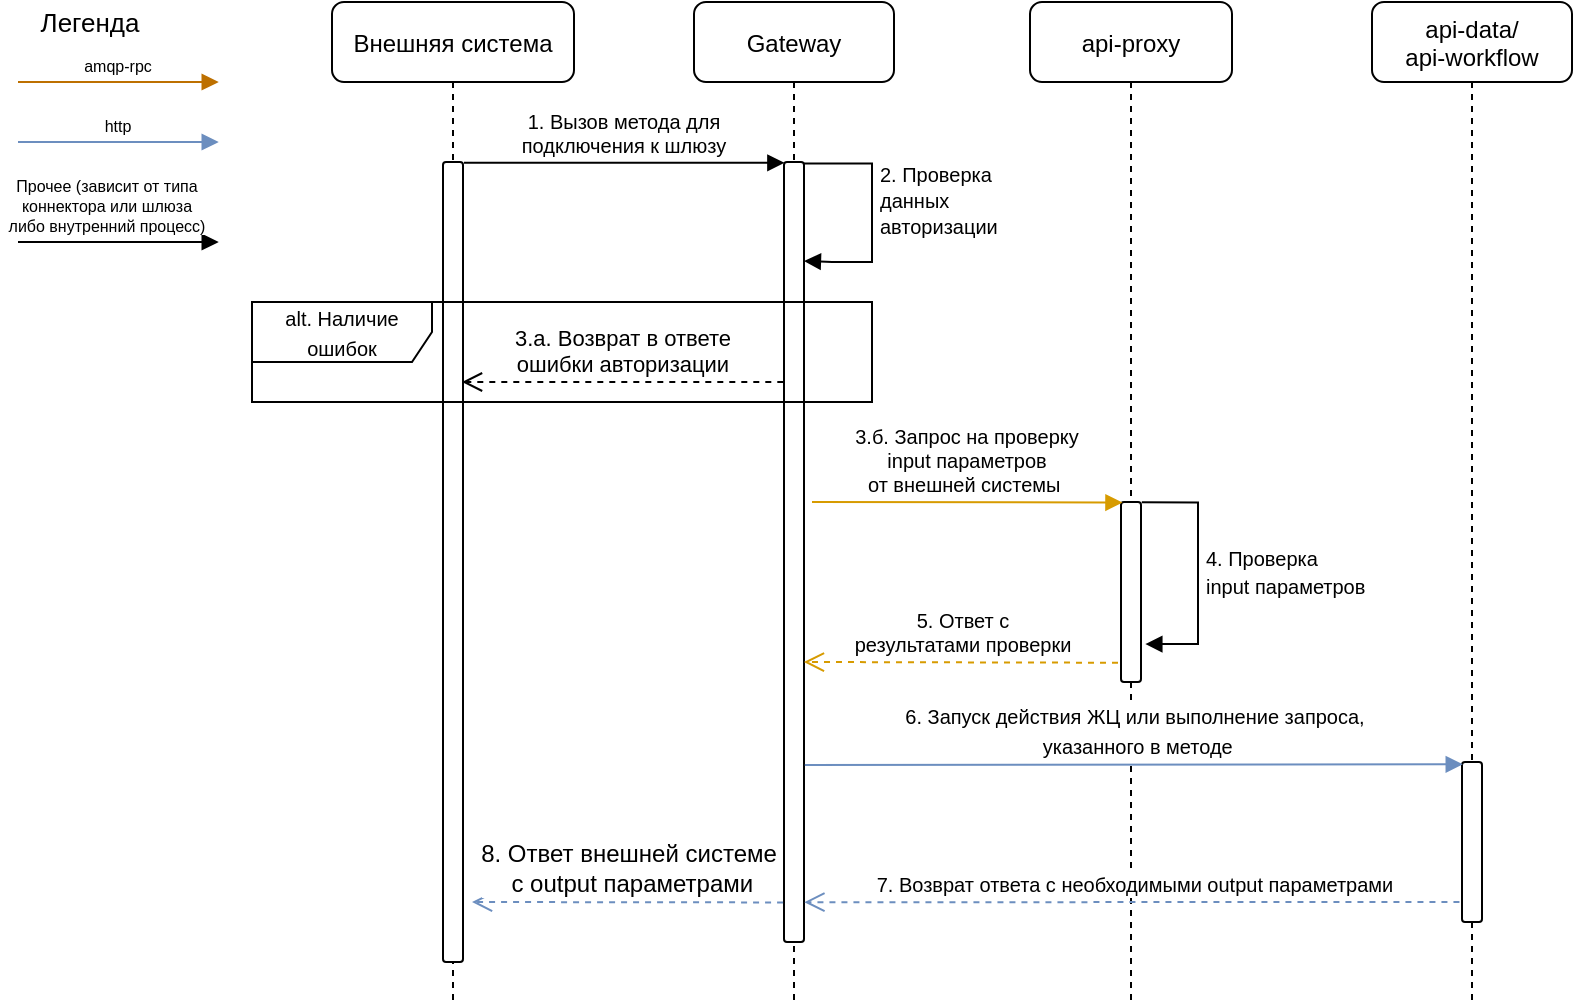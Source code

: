 <mxfile version="21.6.8" type="github">
  <diagram id="KDu2pqD8I73wpTm_DLH5" name="Страница 1">
    <mxGraphModel dx="1647" dy="-1477" grid="1" gridSize="10" guides="1" tooltips="1" connect="1" arrows="1" fold="1" page="1" pageScale="1" pageWidth="827" pageHeight="1169" math="0" shadow="0">
      <root>
        <mxCell id="0" />
        <mxCell id="1" parent="0" />
        <mxCell id="p7jQ2xvVFgrjoR0aqUAW-5" value="amqp-rpc" style="verticalAlign=bottom;endArrow=block;shadow=0;strokeWidth=1;fontSize=8;entryX=-0.033;entryY=0.001;entryDx=0;entryDy=0;entryPerimeter=0;fillColor=#f0a30a;strokeColor=#BD7000;" parent="1" edge="1">
          <mxGeometry relative="1" as="geometry">
            <mxPoint x="43" y="2400" as="sourcePoint" />
            <mxPoint x="143.37" y="2400" as="targetPoint" />
          </mxGeometry>
        </mxCell>
        <mxCell id="p7jQ2xvVFgrjoR0aqUAW-6" value="http" style="verticalAlign=bottom;endArrow=block;shadow=0;strokeWidth=1;fontSize=8;entryX=-0.033;entryY=0.001;entryDx=0;entryDy=0;entryPerimeter=0;gradientColor=#7ea6e0;fillColor=#dae8fc;strokeColor=#6c8ebf;" parent="1" edge="1">
          <mxGeometry relative="1" as="geometry">
            <mxPoint x="43" y="2430" as="sourcePoint" />
            <mxPoint x="143.37" y="2430" as="targetPoint" />
          </mxGeometry>
        </mxCell>
        <mxCell id="p7jQ2xvVFgrjoR0aqUAW-7" value="Прочее (зависит от типа &#xa;коннектора или шлюза&#xa; либо внутренний процесс) " style="verticalAlign=bottom;endArrow=block;shadow=0;strokeWidth=1;fontSize=8;entryX=-0.033;entryY=0.001;entryDx=0;entryDy=0;entryPerimeter=0;" parent="1" edge="1">
          <mxGeometry x="-0.115" relative="1" as="geometry">
            <mxPoint x="43" y="2480" as="sourcePoint" />
            <mxPoint x="143.37" y="2480" as="targetPoint" />
            <mxPoint as="offset" />
          </mxGeometry>
        </mxCell>
        <mxCell id="p7jQ2xvVFgrjoR0aqUAW-8" value="Легенда" style="text;html=1;strokeColor=none;fillColor=none;align=center;verticalAlign=middle;whiteSpace=wrap;rounded=0;fontSize=13;" parent="1" vertex="1">
          <mxGeometry x="59" y="2360" width="40" height="20" as="geometry" />
        </mxCell>
        <mxCell id="p7jQ2xvVFgrjoR0aqUAW-9" value="Gateway" style="shape=umlLifeline;perimeter=lifelinePerimeter;container=1;collapsible=0;recursiveResize=0;rounded=1;shadow=0;strokeWidth=1;" parent="1" vertex="1">
          <mxGeometry x="381" y="2360" width="100" height="500" as="geometry" />
        </mxCell>
        <mxCell id="p7jQ2xvVFgrjoR0aqUAW-10" value="" style="points=[];perimeter=orthogonalPerimeter;rounded=1;shadow=0;strokeWidth=1;" parent="p7jQ2xvVFgrjoR0aqUAW-9" vertex="1">
          <mxGeometry x="45" y="80" width="10" height="390" as="geometry" />
        </mxCell>
        <mxCell id="p7jQ2xvVFgrjoR0aqUAW-11" value="&lt;span style=&quot;font-size: 10px&quot;&gt;2. Проверка &lt;br&gt;данных&lt;br&gt;авторизации&lt;/span&gt;" style="html=1;align=left;spacingLeft=2;endArrow=block;rounded=1;edgeStyle=orthogonalEdgeStyle;curved=0;rounded=0;exitX=0.974;exitY=0.002;exitDx=0;exitDy=0;exitPerimeter=0;entryX=0.994;entryY=0.127;entryDx=0;entryDy=0;entryPerimeter=0;" parent="p7jQ2xvVFgrjoR0aqUAW-9" source="p7jQ2xvVFgrjoR0aqUAW-10" target="p7jQ2xvVFgrjoR0aqUAW-10" edge="1">
          <mxGeometry x="-0.106" relative="1" as="geometry">
            <mxPoint x="168" y="130" as="sourcePoint" />
            <Array as="points">
              <mxPoint x="89" y="81" />
              <mxPoint x="89" y="130" />
              <mxPoint x="69" y="130" />
              <mxPoint x="69" y="130" />
            </Array>
            <mxPoint x="168" y="170" as="targetPoint" />
            <mxPoint as="offset" />
          </mxGeometry>
        </mxCell>
        <mxCell id="p7jQ2xvVFgrjoR0aqUAW-12" value="Внешняя система" style="shape=umlLifeline;perimeter=lifelinePerimeter;container=1;collapsible=0;recursiveResize=0;rounded=1;shadow=0;strokeWidth=1;" parent="1" vertex="1">
          <mxGeometry x="200" y="2360" width="121" height="500" as="geometry" />
        </mxCell>
        <mxCell id="p7jQ2xvVFgrjoR0aqUAW-13" value="api-proxy" style="shape=umlLifeline;perimeter=lifelinePerimeter;container=1;collapsible=0;recursiveResize=0;rounded=1;shadow=0;strokeWidth=1;" parent="1" vertex="1">
          <mxGeometry x="549" y="2360" width="101" height="500" as="geometry" />
        </mxCell>
        <mxCell id="p7jQ2xvVFgrjoR0aqUAW-14" value="" style="points=[];perimeter=orthogonalPerimeter;rounded=1;shadow=0;strokeWidth=1;" parent="p7jQ2xvVFgrjoR0aqUAW-13" vertex="1">
          <mxGeometry x="45.5" y="250" width="10" height="90" as="geometry" />
        </mxCell>
        <mxCell id="p7jQ2xvVFgrjoR0aqUAW-15" value="&lt;font style=&quot;font-size: 10px&quot;&gt;4. Проверка&lt;br&gt;input параметров&lt;br&gt;&lt;/font&gt;" style="html=1;align=left;spacingLeft=2;endArrow=block;rounded=1;edgeStyle=orthogonalEdgeStyle;curved=0;rounded=0;exitX=1.041;exitY=0.002;exitDx=0;exitDy=0;exitPerimeter=0;entryX=1.217;entryY=0.789;entryDx=0;entryDy=0;entryPerimeter=0;" parent="p7jQ2xvVFgrjoR0aqUAW-13" source="p7jQ2xvVFgrjoR0aqUAW-14" target="p7jQ2xvVFgrjoR0aqUAW-14" edge="1">
          <mxGeometry relative="1" as="geometry">
            <mxPoint x="61" y="250.0" as="sourcePoint" />
            <Array as="points">
              <mxPoint x="84" y="250" />
              <mxPoint x="84" y="321" />
            </Array>
            <mxPoint x="61.83" y="300.96" as="targetPoint" />
          </mxGeometry>
        </mxCell>
        <mxCell id="p7jQ2xvVFgrjoR0aqUAW-16" value="api-data/&#xa;api-workflow" style="shape=umlLifeline;perimeter=lifelinePerimeter;container=1;collapsible=0;recursiveResize=0;rounded=1;shadow=0;strokeWidth=1;" parent="1" vertex="1">
          <mxGeometry x="720" y="2360" width="100" height="500" as="geometry" />
        </mxCell>
        <mxCell id="p7jQ2xvVFgrjoR0aqUAW-17" value="" style="points=[];perimeter=orthogonalPerimeter;rounded=1;shadow=0;strokeWidth=1;" parent="p7jQ2xvVFgrjoR0aqUAW-16" vertex="1">
          <mxGeometry x="45" y="380" width="10" height="80" as="geometry" />
        </mxCell>
        <mxCell id="p7jQ2xvVFgrjoR0aqUAW-18" value="" style="points=[];perimeter=orthogonalPerimeter;rounded=1;shadow=0;strokeWidth=1;" parent="1" vertex="1">
          <mxGeometry x="255.5" y="2440" width="10" height="400" as="geometry" />
        </mxCell>
        <mxCell id="p7jQ2xvVFgrjoR0aqUAW-19" value="1. Вызов метода для &#xa;подключения к шлюзу" style="verticalAlign=bottom;endArrow=block;shadow=0;strokeWidth=1;fontSize=10;exitX=1.05;exitY=0.001;exitDx=0;exitDy=0;exitPerimeter=0;entryX=0.019;entryY=0.001;entryDx=0;entryDy=0;entryPerimeter=0;" parent="1" source="p7jQ2xvVFgrjoR0aqUAW-18" target="p7jQ2xvVFgrjoR0aqUAW-10" edge="1">
          <mxGeometry relative="1" as="geometry">
            <mxPoint x="370" y="2470" as="sourcePoint" />
            <mxPoint x="370" y="2730" as="targetPoint" />
          </mxGeometry>
        </mxCell>
        <mxCell id="p7jQ2xvVFgrjoR0aqUAW-20" value="3.a. Возврат в ответе &lt;br&gt;ошибки авторизации" style="html=1;verticalAlign=bottom;endArrow=open;dashed=1;endSize=8;edgeStyle=elbowEdgeStyle;elbow=vertical;curved=0;rounded=1;exitX=-0.035;exitY=0.282;exitDx=0;exitDy=0;exitPerimeter=0;" parent="1" source="p7jQ2xvVFgrjoR0aqUAW-10" edge="1">
          <mxGeometry relative="1" as="geometry">
            <mxPoint x="670" y="2550" as="sourcePoint" />
            <mxPoint x="265" y="2550" as="targetPoint" />
            <Array as="points">
              <mxPoint x="340" y="2550" />
            </Array>
          </mxGeometry>
        </mxCell>
        <mxCell id="p7jQ2xvVFgrjoR0aqUAW-21" value="3.б. Запрос на проверку&#xa;input параметров &#xa;от внешней системы " style="verticalAlign=bottom;endArrow=block;shadow=0;strokeWidth=1;fontSize=10;gradientColor=#ffa500;fillColor=#ffcd28;strokeColor=#d79b00;entryX=0.073;entryY=0.003;entryDx=0;entryDy=0;entryPerimeter=0;" parent="1" target="p7jQ2xvVFgrjoR0aqUAW-14" edge="1">
          <mxGeometry relative="1" as="geometry">
            <mxPoint x="440" y="2610" as="sourcePoint" />
            <mxPoint x="590" y="2610" as="targetPoint" />
          </mxGeometry>
        </mxCell>
        <mxCell id="p7jQ2xvVFgrjoR0aqUAW-22" value="5. Ответ с &lt;br&gt;результатами проверки" style="html=1;verticalAlign=bottom;endArrow=open;dashed=1;endSize=8;fontSize=10;gradientColor=#ffa500;fillColor=#ffcd28;strokeColor=#d79b00;exitX=-0.15;exitY=0.893;exitDx=0;exitDy=0;exitPerimeter=0;entryX=0.994;entryY=0.641;entryDx=0;entryDy=0;entryPerimeter=0;" parent="1" source="p7jQ2xvVFgrjoR0aqUAW-14" target="p7jQ2xvVFgrjoR0aqUAW-10" edge="1">
          <mxGeometry relative="1" as="geometry">
            <mxPoint x="599.24" y="2660" as="sourcePoint" />
            <mxPoint x="440" y="2690" as="targetPoint" />
          </mxGeometry>
        </mxCell>
        <mxCell id="p7jQ2xvVFgrjoR0aqUAW-23" value="&lt;font style=&quot;font-size: 10px&quot;&gt;6. Запуск действия&amp;nbsp;ЖЦ или выполнение запроса,&lt;br&gt;&amp;nbsp;указанного в методе&lt;/font&gt;" style="html=1;verticalAlign=bottom;endArrow=block;fontSize=12;gradientColor=#7ea6e0;fillColor=#dae8fc;strokeColor=#6c8ebf;entryX=0.038;entryY=0.014;entryDx=0;entryDy=0;entryPerimeter=0;exitX=1.042;exitY=0.773;exitDx=0;exitDy=0;exitPerimeter=0;" parent="1" source="p7jQ2xvVFgrjoR0aqUAW-10" target="p7jQ2xvVFgrjoR0aqUAW-17" edge="1">
          <mxGeometry width="80" relative="1" as="geometry">
            <mxPoint x="440" y="2741" as="sourcePoint" />
            <mxPoint x="700" y="2850" as="targetPoint" />
          </mxGeometry>
        </mxCell>
        <mxCell id="p7jQ2xvVFgrjoR0aqUAW-24" value="&lt;font style=&quot;font-size: 10px&quot;&gt;7. Возврат ответа c необходимыми output параметрами&lt;br&gt;&lt;/font&gt;" style="html=1;verticalAlign=bottom;endArrow=open;dashed=1;endSize=8;fontSize=12;gradientColor=#7ea6e0;fillColor=#dae8fc;strokeColor=#6c8ebf;exitX=-0.128;exitY=0.875;exitDx=0;exitDy=0;exitPerimeter=0;entryX=1.018;entryY=0.949;entryDx=0;entryDy=0;entryPerimeter=0;" parent="1" source="p7jQ2xvVFgrjoR0aqUAW-17" target="p7jQ2xvVFgrjoR0aqUAW-10" edge="1">
          <mxGeometry x="-0.005" relative="1" as="geometry">
            <mxPoint x="761.47" y="2812.14" as="sourcePoint" />
            <mxPoint x="440" y="2812" as="targetPoint" />
            <mxPoint as="offset" />
          </mxGeometry>
        </mxCell>
        <mxCell id="p7jQ2xvVFgrjoR0aqUAW-25" value="8. Ответ внешней системе&lt;br&gt;&amp;nbsp;с output параметрами" style="html=1;verticalAlign=bottom;endArrow=open;dashed=1;endSize=8;fontSize=12;gradientColor=#7ea6e0;fillColor=#dae8fc;strokeColor=#6c8ebf;exitX=0.067;exitY=0.9;exitDx=0;exitDy=0;exitPerimeter=0;" parent="1" edge="1">
          <mxGeometry x="-0.005" relative="1" as="geometry">
            <mxPoint x="425.54" y="2810.22" as="sourcePoint" />
            <mxPoint x="270" y="2810" as="targetPoint" />
            <mxPoint as="offset" />
          </mxGeometry>
        </mxCell>
        <mxCell id="p7jQ2xvVFgrjoR0aqUAW-26" value="&lt;font style=&quot;font-size: 10px;&quot;&gt;alt. Наличие ошибок&lt;/font&gt;" style="shape=umlFrame;whiteSpace=wrap;html=1;pointerEvents=0;width=90;height=30;rounded=1;" parent="1" vertex="1">
          <mxGeometry x="160" y="2510" width="310" height="50" as="geometry" />
        </mxCell>
      </root>
    </mxGraphModel>
  </diagram>
</mxfile>
